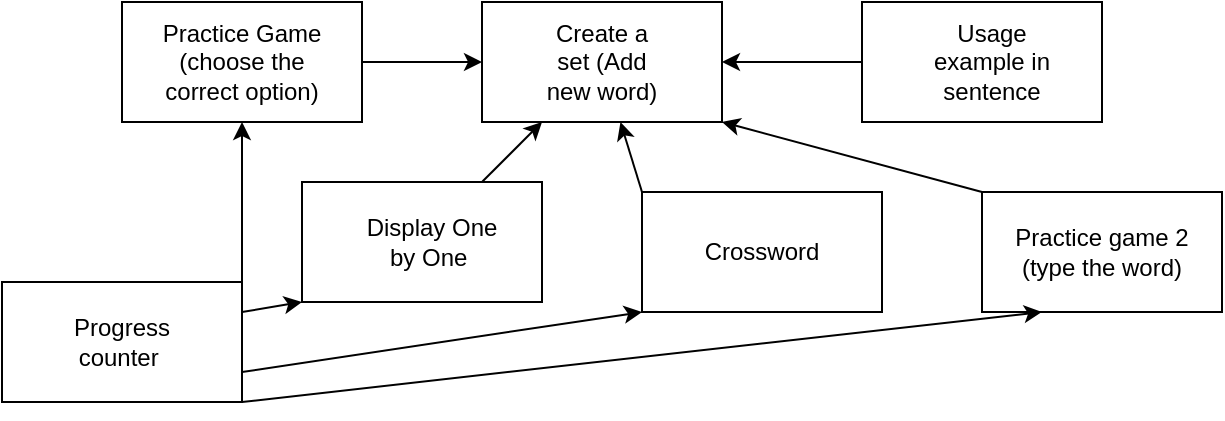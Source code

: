 <mxfile>
    <diagram id="6ge8lC03qpfjcoiuUq9l" name="Page-1">
        <mxGraphModel dx="760" dy="507" grid="1" gridSize="10" guides="1" tooltips="1" connect="1" arrows="1" fold="1" page="1" pageScale="1" pageWidth="850" pageHeight="1100" math="0" shadow="0">
            <root>
                <mxCell id="0"/>
                <mxCell id="1" parent="0"/>
                <mxCell id="17" style="edgeStyle=none;html=1;exitX=0;exitY=0.5;exitDx=0;exitDy=0;entryX=0;entryY=0.5;entryDx=0;entryDy=0;" edge="1" parent="1" source="3" target="3">
                    <mxGeometry relative="1" as="geometry"/>
                </mxCell>
                <mxCell id="18" style="edgeStyle=none;html=1;exitX=1;exitY=0.5;exitDx=0;exitDy=0;" edge="1" parent="1" source="3">
                    <mxGeometry relative="1" as="geometry">
                        <mxPoint x="390" y="80" as="targetPoint"/>
                    </mxGeometry>
                </mxCell>
                <mxCell id="3" value="" style="whiteSpace=wrap;html=1;" vertex="1" parent="1">
                    <mxGeometry x="270" y="50" width="120" height="60" as="geometry"/>
                </mxCell>
                <mxCell id="4" value="Create a set (Add new word)" style="text;strokeColor=none;align=center;fillColor=none;html=1;verticalAlign=middle;whiteSpace=wrap;rounded=0;" vertex="1" parent="1">
                    <mxGeometry x="300" y="65" width="60" height="30" as="geometry"/>
                </mxCell>
                <mxCell id="20" style="edgeStyle=none;html=1;exitX=0;exitY=0;exitDx=0;exitDy=0;" edge="1" parent="1" source="5" target="3">
                    <mxGeometry relative="1" as="geometry"/>
                </mxCell>
                <mxCell id="5" value="" style="whiteSpace=wrap;html=1;" vertex="1" parent="1">
                    <mxGeometry x="350" y="145" width="120" height="60" as="geometry"/>
                </mxCell>
                <mxCell id="6" value="Crossword" style="text;strokeColor=none;align=center;fillColor=none;html=1;verticalAlign=middle;whiteSpace=wrap;rounded=0;" vertex="1" parent="1">
                    <mxGeometry x="380" y="160" width="60" height="30" as="geometry"/>
                </mxCell>
                <mxCell id="21" style="edgeStyle=none;html=1;exitX=0.75;exitY=0;exitDx=0;exitDy=0;entryX=0.25;entryY=1;entryDx=0;entryDy=0;" edge="1" parent="1" source="7" target="3">
                    <mxGeometry relative="1" as="geometry"/>
                </mxCell>
                <mxCell id="7" value="" style="whiteSpace=wrap;html=1;" vertex="1" parent="1">
                    <mxGeometry x="180" y="140" width="120" height="60" as="geometry"/>
                </mxCell>
                <mxCell id="8" value="Display One by One&amp;nbsp;" style="text;strokeColor=none;align=center;fillColor=none;html=1;verticalAlign=middle;whiteSpace=wrap;rounded=0;" vertex="1" parent="1">
                    <mxGeometry x="210" y="155" width="70" height="30" as="geometry"/>
                </mxCell>
                <mxCell id="25" style="edgeStyle=none;html=1;exitX=1;exitY=0.5;exitDx=0;exitDy=0;entryX=0;entryY=0.5;entryDx=0;entryDy=0;" edge="1" parent="1" source="9" target="3">
                    <mxGeometry relative="1" as="geometry"/>
                </mxCell>
                <mxCell id="9" value="" style="whiteSpace=wrap;html=1;" vertex="1" parent="1">
                    <mxGeometry x="90" y="50" width="120" height="60" as="geometry"/>
                </mxCell>
                <mxCell id="10" value="Practice Game (choose the correct option)" style="text;strokeColor=none;align=center;fillColor=none;html=1;verticalAlign=middle;whiteSpace=wrap;rounded=0;" vertex="1" parent="1">
                    <mxGeometry x="105" y="65" width="90" height="30" as="geometry"/>
                </mxCell>
                <mxCell id="26" style="edgeStyle=none;html=1;exitX=0;exitY=0.5;exitDx=0;exitDy=0;entryX=1;entryY=0.5;entryDx=0;entryDy=0;" edge="1" parent="1" source="11" target="3">
                    <mxGeometry relative="1" as="geometry"/>
                </mxCell>
                <mxCell id="11" value="" style="whiteSpace=wrap;html=1;" vertex="1" parent="1">
                    <mxGeometry x="460" y="50" width="120" height="60" as="geometry"/>
                </mxCell>
                <mxCell id="12" value="Usage example in sentence" style="text;strokeColor=none;align=center;fillColor=none;html=1;verticalAlign=middle;whiteSpace=wrap;rounded=0;" vertex="1" parent="1">
                    <mxGeometry x="490" y="65" width="70" height="30" as="geometry"/>
                </mxCell>
                <mxCell id="19" style="edgeStyle=none;html=1;exitX=0;exitY=0;exitDx=0;exitDy=0;entryX=1;entryY=1;entryDx=0;entryDy=0;" edge="1" parent="1" source="13" target="3">
                    <mxGeometry relative="1" as="geometry"/>
                </mxCell>
                <mxCell id="13" value="" style="whiteSpace=wrap;html=1;" vertex="1" parent="1">
                    <mxGeometry x="520" y="145" width="120" height="60" as="geometry"/>
                </mxCell>
                <mxCell id="14" value="Practice game 2 (type the word)" style="text;strokeColor=none;align=center;fillColor=none;html=1;verticalAlign=middle;whiteSpace=wrap;rounded=0;" vertex="1" parent="1">
                    <mxGeometry x="530" y="160" width="100" height="30" as="geometry"/>
                </mxCell>
                <mxCell id="22" style="edgeStyle=none;html=1;exitX=1;exitY=0;exitDx=0;exitDy=0;entryX=0.5;entryY=1;entryDx=0;entryDy=0;" edge="1" parent="1" source="15" target="9">
                    <mxGeometry relative="1" as="geometry"/>
                </mxCell>
                <mxCell id="23" style="edgeStyle=none;html=1;exitX=1;exitY=0.75;exitDx=0;exitDy=0;entryX=0;entryY=1;entryDx=0;entryDy=0;" edge="1" parent="1" source="15" target="5">
                    <mxGeometry relative="1" as="geometry"/>
                </mxCell>
                <mxCell id="24" style="edgeStyle=none;html=1;exitX=1;exitY=1;exitDx=0;exitDy=0;entryX=0.25;entryY=1;entryDx=0;entryDy=0;" edge="1" parent="1" source="15" target="13">
                    <mxGeometry relative="1" as="geometry"/>
                </mxCell>
                <mxCell id="27" style="edgeStyle=none;html=1;exitX=1;exitY=0.25;exitDx=0;exitDy=0;entryX=0;entryY=1;entryDx=0;entryDy=0;" edge="1" parent="1" source="15" target="7">
                    <mxGeometry relative="1" as="geometry"/>
                </mxCell>
                <mxCell id="15" value="" style="whiteSpace=wrap;html=1;" vertex="1" parent="1">
                    <mxGeometry x="30" y="190" width="120" height="60" as="geometry"/>
                </mxCell>
                <mxCell id="16" value="Progress counter&amp;nbsp;" style="text;strokeColor=none;align=center;fillColor=none;html=1;verticalAlign=middle;whiteSpace=wrap;rounded=0;" vertex="1" parent="1">
                    <mxGeometry x="60" y="205" width="60" height="30" as="geometry"/>
                </mxCell>
            </root>
        </mxGraphModel>
    </diagram>
</mxfile>